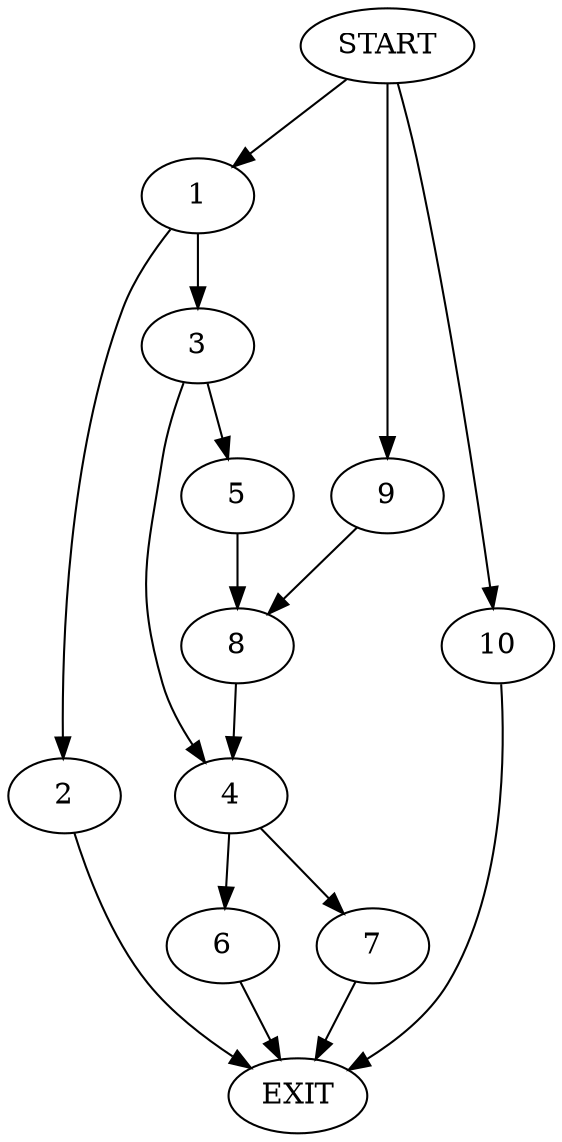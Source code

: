 digraph {
0 [label="START"]
11 [label="EXIT"]
0 -> 1
1 -> 2
1 -> 3
2 -> 11
3 -> 4
3 -> 5
4 -> 6
4 -> 7
5 -> 8
8 -> 4
0 -> 9
9 -> 8
7 -> 11
6 -> 11
0 -> 10
10 -> 11
}
